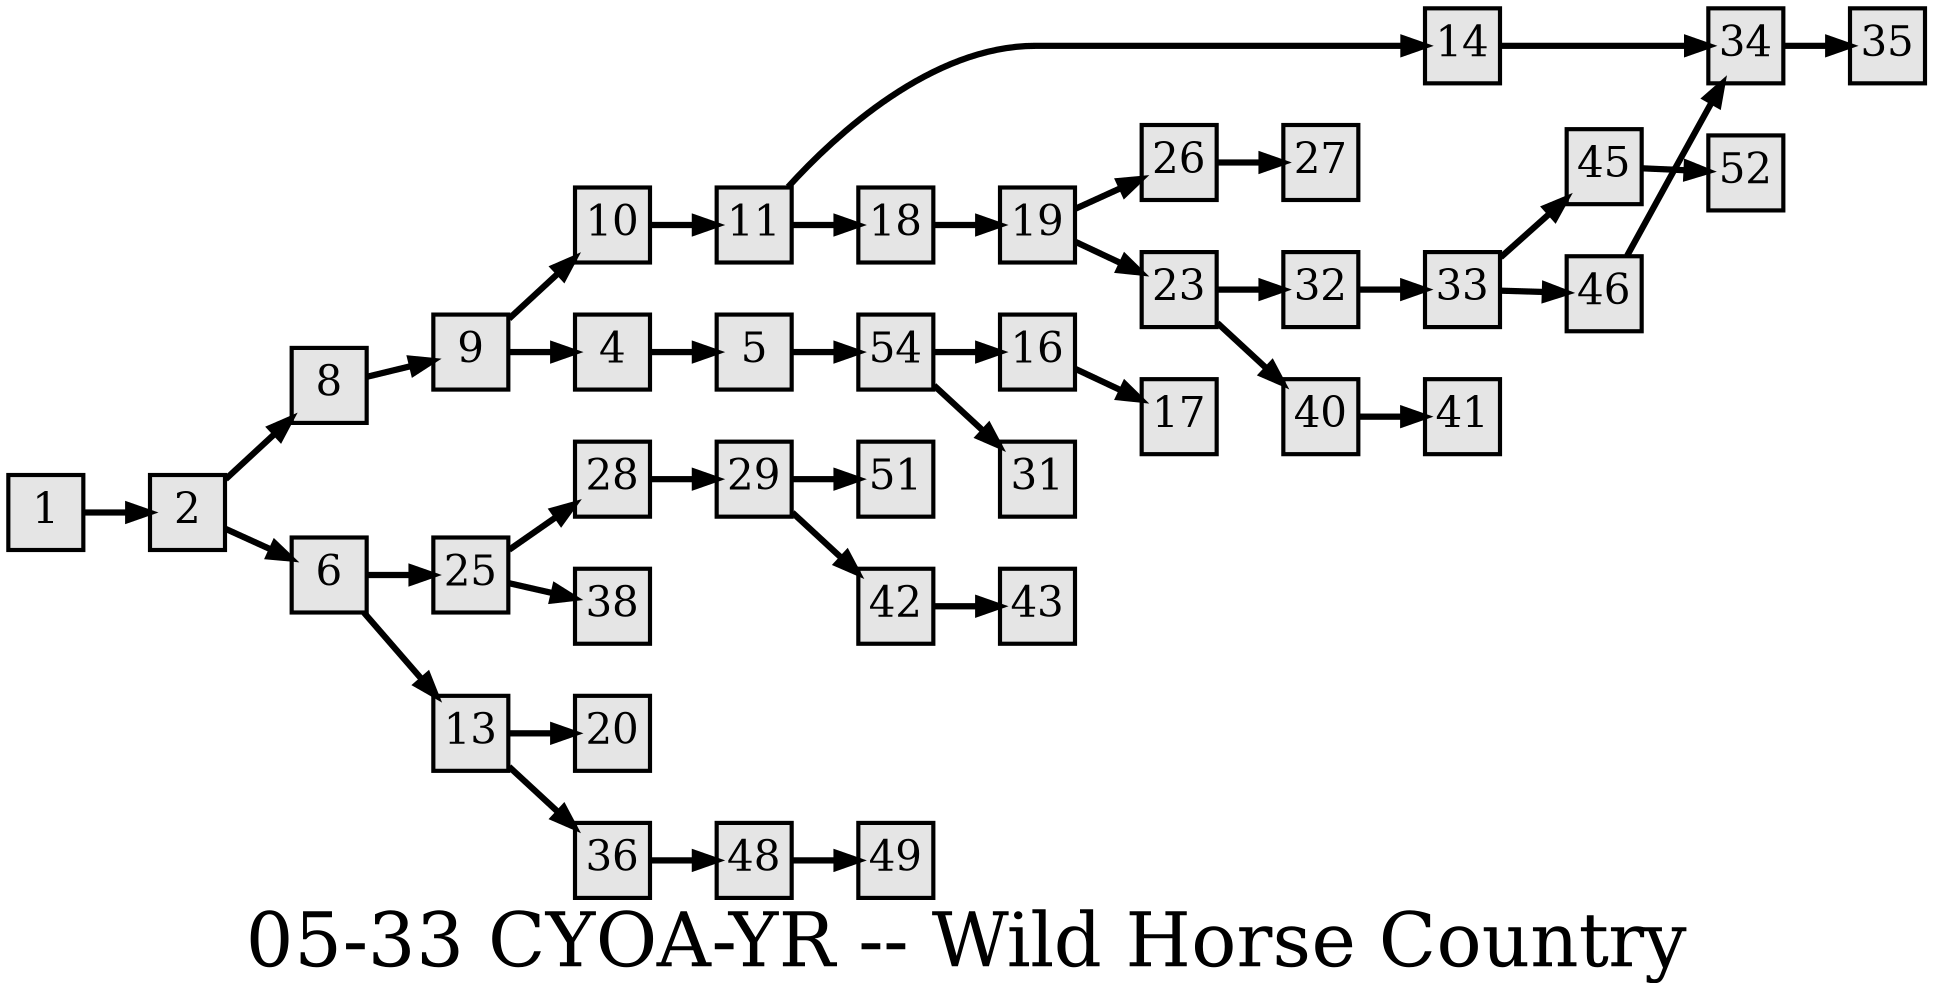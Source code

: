 digraph g{
  graph [ label="05-33 CYOA-YR -- Wild Horse Country" rankdir=LR, ordering=out, fontsize=36, nodesep="0.35", ranksep="0.45"];
  node  [shape=rect, penwidth=2, fontsize=20, style=filled, fillcolor=grey90, margin="0,0", labelfloat=true, regular=true, fixedsize=true];
  edge  [labelfloat=true, penwidth=3, fontsize=12];

  1 -> 2;
  2 -> 8;
  2 -> 6;
  4 -> 5;
  5 -> 54;
  6 -> 25;
  6 -> 13;
  8 -> 9;
  9 -> 10;
  9 -> 4;
  10 -> 11;
  11 -> 14;
  11 -> 18;
  13 -> 20;
  13 -> 36;
  14 -> 34;
  16 -> 17;
  18 -> 19;
  19 -> 26;
  19 -> 23;
  23 -> 32;
  23 -> 40;
  25 -> 28;
  25 -> 38;
  26 -> 27;
  28 -> 29;
  29 -> 51;
  29 -> 42;
  32 -> 33;
  33 -> 45;
  33 -> 46;
  34 -> 35;
  36 -> 48;
  40 -> 41;
  42 -> 43;
  45 -> 52;
  46 -> 34;
  48 -> 49;
  54 -> 16;
  54 -> 31;
}

